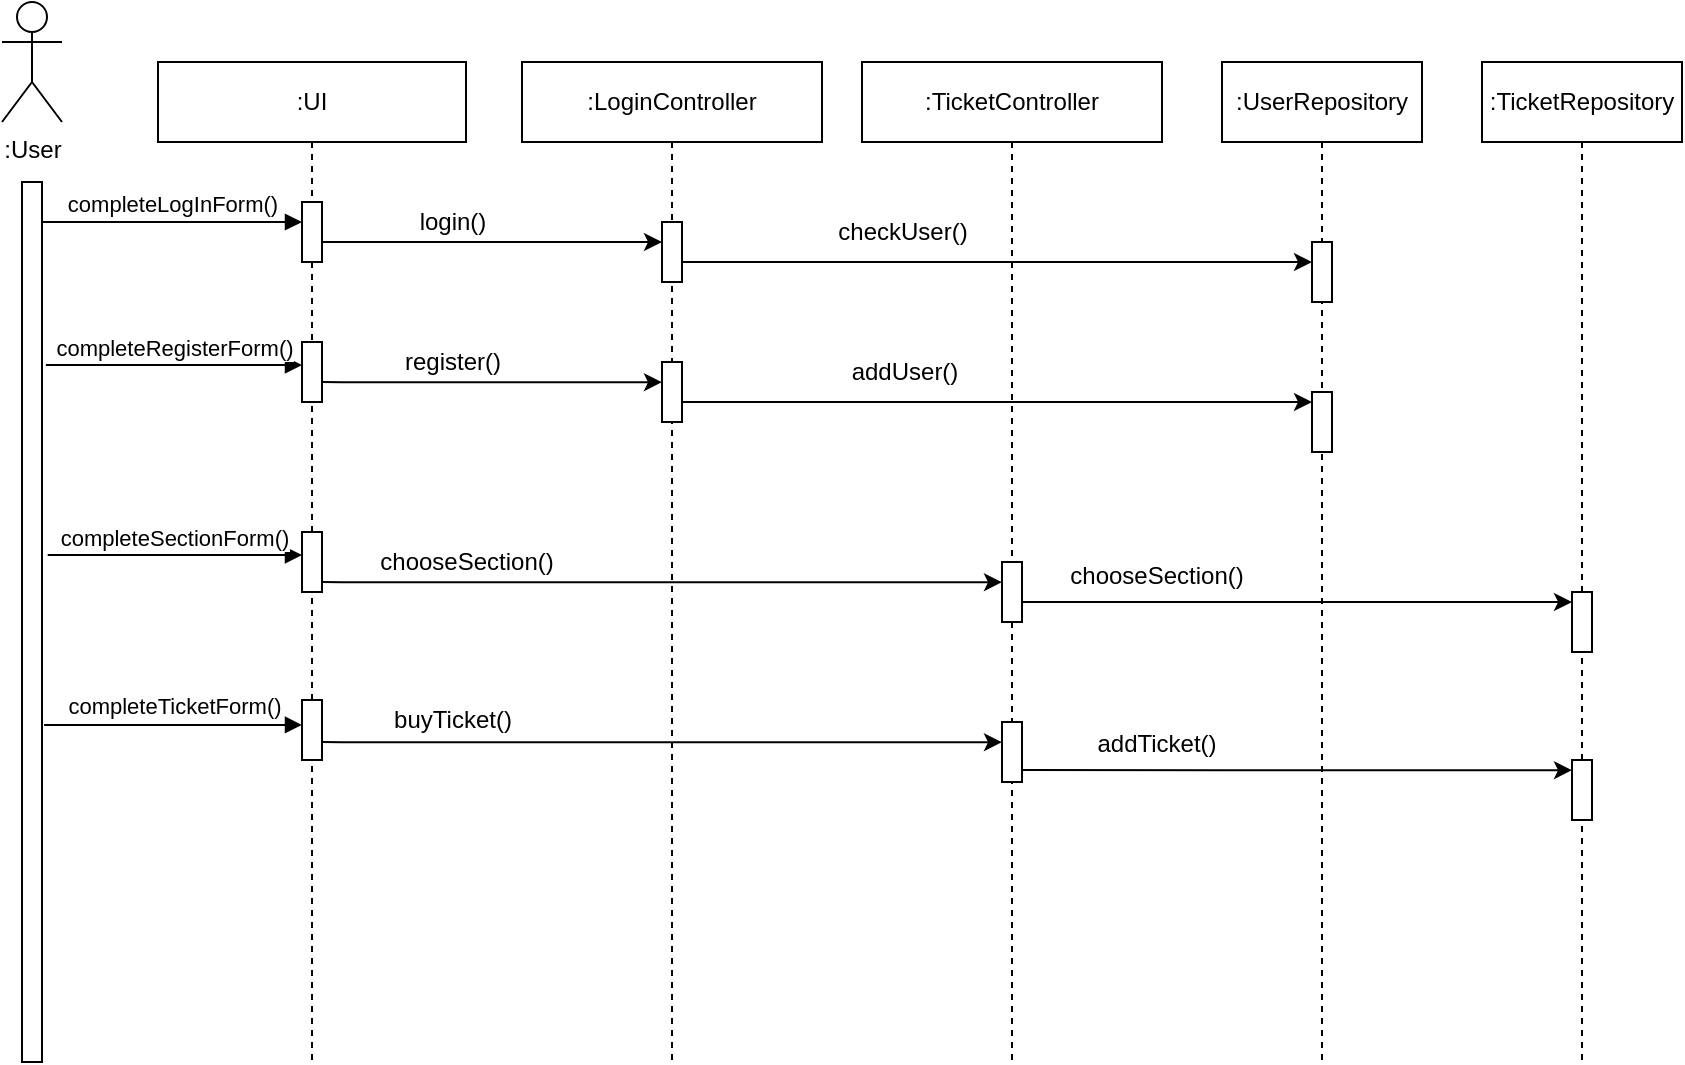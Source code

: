 <mxfile type="device" version="12.9.7"><diagram id="13e1069c-82ec-6db2-03f1-153e76fe0fe0" name="Page-1"><mxGraphModel grid="1" shadow="0" math="0" background="#ffffff" pageHeight="850" pageWidth="1100" pageScale="1" page="1" fold="1" arrows="1" connect="1" tooltips="1" guides="1" gridSize="10" dy="316" dx="254"><root><mxCell id="0"/><mxCell id="1" parent="0"/><mxCell id="4-Ad3c2G3fqyFcL7BWo_-31" value=":UserRepository" parent="1" vertex="1" style="shape=umlLifeline;perimeter=lifelinePerimeter;whiteSpace=wrap;html=1;container=1;collapsible=0;recursiveResize=0;outlineConnect=0;"><mxGeometry as="geometry" height="500" width="100" y="70" x="700"/></mxCell><mxCell id="FDCX79-dZx-y1txX_-ur-14" value="" parent="4-Ad3c2G3fqyFcL7BWo_-31" vertex="1" style="html=1;points=[];perimeter=orthogonalPerimeter;"><mxGeometry as="geometry" height="30" width="10" y="165" x="45"/></mxCell><mxCell id="4-Ad3c2G3fqyFcL7BWo_-30" value=":UI" parent="1" vertex="1" style="shape=umlLifeline;perimeter=lifelinePerimeter;whiteSpace=wrap;html=1;container=1;collapsible=0;recursiveResize=0;outlineConnect=0;"><mxGeometry as="geometry" height="500" width="154" y="70" x="168"/></mxCell><mxCell id="FDCX79-dZx-y1txX_-ur-2" value="" parent="4-Ad3c2G3fqyFcL7BWo_-30" vertex="1" style="html=1;points=[];perimeter=orthogonalPerimeter;"><mxGeometry as="geometry" height="30" width="10" y="140" x="72"/></mxCell><mxCell id="FDCX79-dZx-y1txX_-ur-25" value="" parent="4-Ad3c2G3fqyFcL7BWo_-30" vertex="1" style="html=1;points=[];perimeter=orthogonalPerimeter;"><mxGeometry as="geometry" height="30" width="10" y="235" x="72"/></mxCell><mxCell id="FDCX79-dZx-y1txX_-ur-37" value="" parent="4-Ad3c2G3fqyFcL7BWo_-30" vertex="1" style="html=1;points=[];perimeter=orthogonalPerimeter;"><mxGeometry as="geometry" height="30" width="10" y="319" x="72"/></mxCell><mxCell id="4-Ad3c2G3fqyFcL7BWo_-29" value="&lt;span style=&quot;white-space: nowrap&quot;&gt;:LoginController&lt;/span&gt;" parent="1" vertex="1" style="shape=umlLifeline;perimeter=lifelinePerimeter;whiteSpace=wrap;html=1;container=1;collapsible=0;recursiveResize=0;outlineConnect=0;"><mxGeometry as="geometry" height="500" width="150" y="70" x="350"/></mxCell><mxCell id="FDCX79-dZx-y1txX_-ur-4" value="" parent="4-Ad3c2G3fqyFcL7BWo_-29" style="edgeStyle=orthogonalEdgeStyle;rounded=0;orthogonalLoop=1;jettySize=auto;html=1;" target="FDCX79-dZx-y1txX_-ur-5" edge="1"><mxGeometry as="geometry" relative="1"><Array as="points"><mxPoint y="160" x="-90"/><mxPoint y="160" x="-90"/></Array><mxPoint as="sourcePoint" y="160.059" x="-100.0"/></mxGeometry></mxCell><mxCell id="FDCX79-dZx-y1txX_-ur-5" value="" parent="4-Ad3c2G3fqyFcL7BWo_-29" vertex="1" style="html=1;points=[];perimeter=orthogonalPerimeter;"><mxGeometry as="geometry" height="30" width="10" y="150" x="70"/></mxCell><mxCell id="FDCX79-dZx-y1txX_-ur-6" value="register()" parent="4-Ad3c2G3fqyFcL7BWo_-29" vertex="1" style="text;html=1;align=center;verticalAlign=middle;resizable=0;points=[];autosize=1;"><mxGeometry as="geometry" height="20" width="60" y="140" x="-65"/></mxCell><mxCell id="FDCX79-dZx-y1txX_-ur-27" value="" parent="4-Ad3c2G3fqyFcL7BWo_-29" style="edgeStyle=orthogonalEdgeStyle;rounded=0;orthogonalLoop=1;jettySize=auto;html=1;" target="FDCX79-dZx-y1txX_-ur-28" edge="1"><mxGeometry as="geometry" relative="1"><Array as="points"><mxPoint y="260" x="-90"/><mxPoint y="260" x="-90"/></Array><mxPoint as="sourcePoint" y="260.059" x="-100.0"/></mxGeometry></mxCell><mxCell id="4-Ad3c2G3fqyFcL7BWo_-1" value=":User" parent="1" vertex="1" style="shape=umlActor;verticalLabelPosition=bottom;labelBackgroundColor=#ffffff;verticalAlign=top;html=1;"><mxGeometry as="geometry" height="60" width="30" y="40" x="90"/></mxCell><mxCell id="4-Ad3c2G3fqyFcL7BWo_-5" value="" parent="1" vertex="1" style="html=1;points=[];perimeter=orthogonalPerimeter;"><mxGeometry as="geometry" height="240" width="10" y="130" x="100"/></mxCell><mxCell id="4-Ad3c2G3fqyFcL7BWo_-9" value="" parent="1" style="edgeStyle=orthogonalEdgeStyle;rounded=0;orthogonalLoop=1;jettySize=auto;html=1;" target="4-Ad3c2G3fqyFcL7BWo_-8" source="4-Ad3c2G3fqyFcL7BWo_-6" edge="1"><mxGeometry as="geometry" relative="1"><Array as="points"><mxPoint y="160" x="260"/><mxPoint y="160" x="260"/></Array></mxGeometry></mxCell><mxCell id="4-Ad3c2G3fqyFcL7BWo_-6" value="" parent="1" vertex="1" style="html=1;points=[];perimeter=orthogonalPerimeter;"><mxGeometry as="geometry" height="30" width="10" y="140" x="240"/></mxCell><mxCell id="4-Ad3c2G3fqyFcL7BWo_-28" value="" parent="1" style="edgeStyle=orthogonalEdgeStyle;rounded=0;orthogonalLoop=1;jettySize=auto;html=1;" target="4-Ad3c2G3fqyFcL7BWo_-27" source="4-Ad3c2G3fqyFcL7BWo_-8" edge="1"><mxGeometry as="geometry" relative="1"><Array as="points"><mxPoint y="170" x="470"/><mxPoint y="170" x="470"/></Array></mxGeometry></mxCell><mxCell id="4-Ad3c2G3fqyFcL7BWo_-8" value="" parent="1" vertex="1" style="html=1;points=[];perimeter=orthogonalPerimeter;"><mxGeometry as="geometry" height="30" width="10" y="150" x="420"/></mxCell><mxCell id="4-Ad3c2G3fqyFcL7BWo_-27" value="" parent="1" vertex="1" style="html=1;points=[];perimeter=orthogonalPerimeter;"><mxGeometry as="geometry" height="30" width="10" y="160" x="745"/></mxCell><mxCell id="4-Ad3c2G3fqyFcL7BWo_-11" value="login()" parent="1" vertex="1" style="text;html=1;align=center;verticalAlign=middle;resizable=0;points=[];autosize=1;"><mxGeometry as="geometry" height="20" width="50" y="140" x="290"/></mxCell><mxCell id="4-Ad3c2G3fqyFcL7BWo_-18" value="completeLogInForm()" parent="1" style="html=1;verticalAlign=bottom;endArrow=block;" target="4-Ad3c2G3fqyFcL7BWo_-6" edge="1"><mxGeometry as="geometry" width="80" relative="1"><mxPoint as="sourcePoint" y="150" x="110"/><mxPoint as="targetPoint" y="150" x="190"/></mxGeometry></mxCell><mxCell id="4-Ad3c2G3fqyFcL7BWo_-32" value="checkUser()" parent="1" vertex="1" style="text;html=1;align=center;verticalAlign=middle;resizable=0;points=[];autosize=1;"><mxGeometry as="geometry" height="20" width="80" y="145" x="500"/></mxCell><mxCell id="FDCX79-dZx-y1txX_-ur-18" value="" parent="1" style="edgeStyle=orthogonalEdgeStyle;rounded=0;orthogonalLoop=1;jettySize=auto;html=1;" edge="1"><mxGeometry as="geometry" relative="1"><Array as="points"><mxPoint y="239.94" x="470"/><mxPoint y="239.94" x="470"/></Array><mxPoint as="sourcePoint" y="239.999" x="430"/><mxPoint as="targetPoint" y="239.999" x="745"/></mxGeometry></mxCell><mxCell id="FDCX79-dZx-y1txX_-ur-19" value="addUser()" parent="FDCX79-dZx-y1txX_-ur-18" vertex="1" style="text;html=1;align=center;verticalAlign=middle;resizable=0;points=[];" connectable="0"><mxGeometry as="geometry" y="13" x="-0.481" relative="1"><mxPoint as="offset" y="-2.05" x="28.83"/></mxGeometry></mxCell><mxCell id="FDCX79-dZx-y1txX_-ur-20" value=":TicketController" parent="1" vertex="1" style="shape=umlLifeline;perimeter=lifelinePerimeter;whiteSpace=wrap;html=1;container=1;collapsible=0;recursiveResize=0;outlineConnect=0;"><mxGeometry as="geometry" height="500" width="150" y="70" x="520"/></mxCell><mxCell id="FDCX79-dZx-y1txX_-ur-28" value="" parent="FDCX79-dZx-y1txX_-ur-20" vertex="1" style="html=1;points=[];perimeter=orthogonalPerimeter;"><mxGeometry as="geometry" height="30" width="10" y="250" x="70"/></mxCell><mxCell id="FDCX79-dZx-y1txX_-ur-39" value="" parent="FDCX79-dZx-y1txX_-ur-20" style="edgeStyle=orthogonalEdgeStyle;rounded=0;orthogonalLoop=1;jettySize=auto;html=1;" target="FDCX79-dZx-y1txX_-ur-40" edge="1"><mxGeometry as="geometry" relative="1"><Array as="points"><mxPoint y="340" x="-260"/><mxPoint y="340" x="-260"/></Array><mxPoint as="sourcePoint" y="340.059" x="-270.0"/></mxGeometry></mxCell><mxCell id="FDCX79-dZx-y1txX_-ur-40" value="" parent="FDCX79-dZx-y1txX_-ur-20" vertex="1" style="html=1;points=[];perimeter=orthogonalPerimeter;"><mxGeometry as="geometry" height="30" width="10" y="330" x="70"/></mxCell><mxCell id="FDCX79-dZx-y1txX_-ur-24" value="" parent="1" vertex="1" style="html=1;points=[];perimeter=orthogonalPerimeter;"><mxGeometry as="geometry" height="440" width="10" y="130" x="100"/></mxCell><mxCell id="FDCX79-dZx-y1txX_-ur-29" value="chooseSection()&lt;br&gt;" parent="1" vertex="1" style="text;html=1;align=center;verticalAlign=middle;resizable=0;points=[];autosize=1;"><mxGeometry as="geometry" height="20" width="100" y="310" x="272"/></mxCell><mxCell id="FDCX79-dZx-y1txX_-ur-30" value=":TicketRepository" parent="1" vertex="1" style="shape=umlLifeline;perimeter=lifelinePerimeter;whiteSpace=wrap;html=1;container=1;collapsible=0;recursiveResize=0;outlineConnect=0;"><mxGeometry as="geometry" height="500" width="100" y="70" x="830"/></mxCell><mxCell id="FDCX79-dZx-y1txX_-ur-32" value="" parent="FDCX79-dZx-y1txX_-ur-30" vertex="1" style="html=1;points=[];perimeter=orthogonalPerimeter;"><mxGeometry as="geometry" height="30" width="10" y="265" x="45"/></mxCell><mxCell id="FDCX79-dZx-y1txX_-ur-46" value="" parent="FDCX79-dZx-y1txX_-ur-30" vertex="1" style="html=1;points=[];perimeter=orthogonalPerimeter;"><mxGeometry as="geometry" height="30" width="10" y="349" x="45"/></mxCell><mxCell id="FDCX79-dZx-y1txX_-ur-47" value="" parent="FDCX79-dZx-y1txX_-ur-30" style="edgeStyle=orthogonalEdgeStyle;rounded=0;orthogonalLoop=1;jettySize=auto;html=1;" target="FDCX79-dZx-y1txX_-ur-46" edge="1"><mxGeometry as="geometry" relative="1"><mxPoint as="sourcePoint" y="354.059" x="-230"/><Array as="points"><mxPoint y="354" x="-130"/><mxPoint y="354" x="-130"/></Array></mxGeometry></mxCell><mxCell id="FDCX79-dZx-y1txX_-ur-48" value="addTicket()" parent="FDCX79-dZx-y1txX_-ur-47" vertex="1" style="text;html=1;align=center;verticalAlign=middle;resizable=0;points=[];" connectable="0"><mxGeometry as="geometry" y="13" x="-0.518" relative="1"><mxPoint as="offset"/></mxGeometry></mxCell><mxCell id="FDCX79-dZx-y1txX_-ur-33" value="" parent="1" style="edgeStyle=orthogonalEdgeStyle;rounded=0;orthogonalLoop=1;jettySize=auto;html=1;" target="FDCX79-dZx-y1txX_-ur-32" source="FDCX79-dZx-y1txX_-ur-28" edge="1"><mxGeometry as="geometry" relative="1"><Array as="points"><mxPoint y="340" x="700"/><mxPoint y="340" x="700"/></Array></mxGeometry></mxCell><mxCell id="FDCX79-dZx-y1txX_-ur-34" value="chooseSection()" parent="FDCX79-dZx-y1txX_-ur-33" vertex="1" style="text;html=1;align=center;verticalAlign=middle;resizable=0;points=[];" connectable="0"><mxGeometry as="geometry" y="13" x="-0.518" relative="1"><mxPoint as="offset"/></mxGeometry></mxCell><mxCell id="FDCX79-dZx-y1txX_-ur-3" value="completeRegisterForm()" parent="1" style="html=1;verticalAlign=bottom;endArrow=block;exitX=1.194;exitY=0.208;exitDx=0;exitDy=0;exitPerimeter=0;" target="FDCX79-dZx-y1txX_-ur-2" source="FDCX79-dZx-y1txX_-ur-24" edge="1"><mxGeometry as="geometry" width="80" relative="1"><mxPoint as="sourcePoint" y="220" x="83.0"/><mxPoint as="targetPoint" y="220" x="163"/></mxGeometry></mxCell><mxCell id="FDCX79-dZx-y1txX_-ur-26" value="completeSectionForm()" parent="1" style="html=1;verticalAlign=bottom;endArrow=block;exitX=1.285;exitY=0.424;exitDx=0;exitDy=0;exitPerimeter=0;" target="FDCX79-dZx-y1txX_-ur-25" source="FDCX79-dZx-y1txX_-ur-24" edge="1"><mxGeometry as="geometry" width="80" relative="1"><mxPoint as="sourcePoint" y="315" x="83.0"/><mxPoint as="targetPoint" y="245" x="-32"/></mxGeometry></mxCell><mxCell id="FDCX79-dZx-y1txX_-ur-38" value="completeTicketForm()" parent="1" style="html=1;verticalAlign=bottom;endArrow=block;exitX=1.104;exitY=0.617;exitDx=0;exitDy=0;exitPerimeter=0;" target="FDCX79-dZx-y1txX_-ur-37" source="FDCX79-dZx-y1txX_-ur-24" edge="1"><mxGeometry as="geometry" width="80" relative="1"><mxPoint as="sourcePoint" y="400" x="83.0"/><mxPoint as="targetPoint" y="260" x="-227"/></mxGeometry></mxCell><mxCell id="FDCX79-dZx-y1txX_-ur-41" value="buyTicket()" parent="1" vertex="1" style="text;html=1;align=center;verticalAlign=middle;resizable=0;points=[];autosize=1;"><mxGeometry as="geometry" height="20" width="70" y="389" x="280"/></mxCell></root></mxGraphModel></diagram></mxfile>